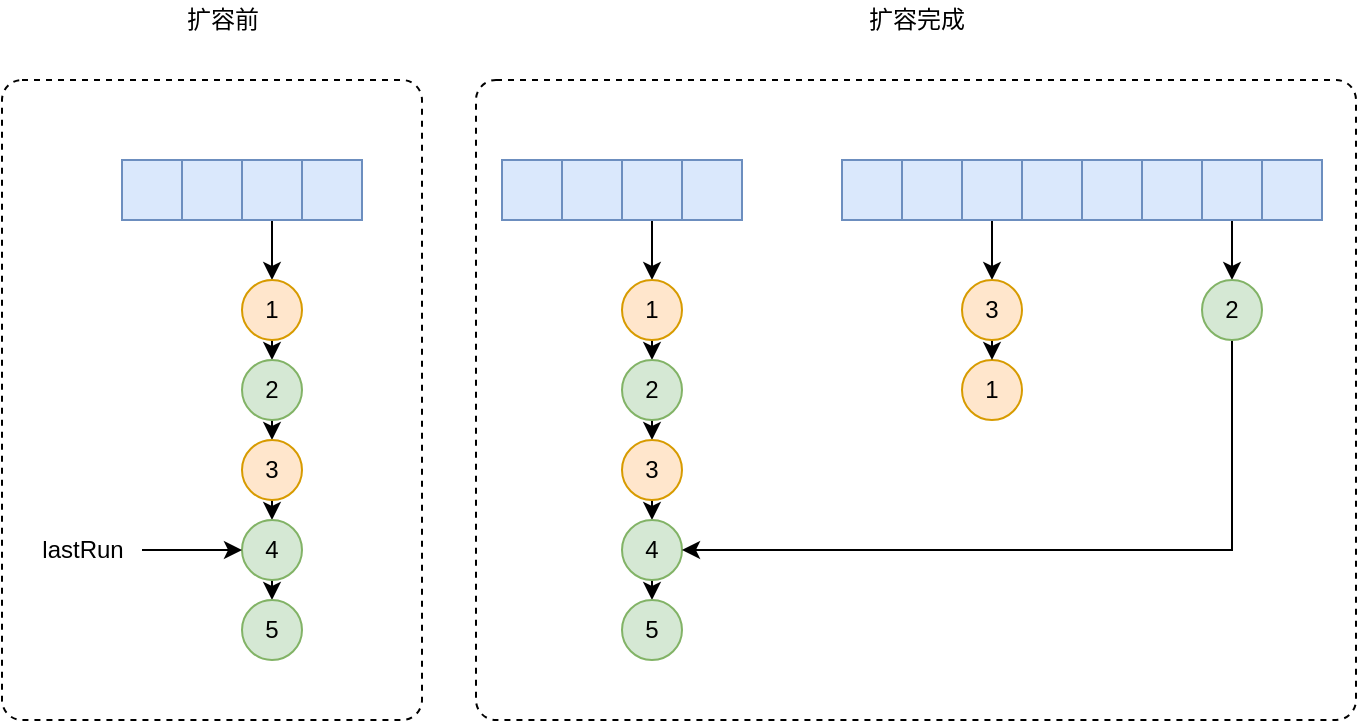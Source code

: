 <mxfile version="15.4.0" type="device"><diagram id="E5N7ucG5cdd_09DD3wXc" name="第 1 页"><mxGraphModel dx="946" dy="608" grid="1" gridSize="10" guides="1" tooltips="1" connect="1" arrows="1" fold="1" page="1" pageScale="1" pageWidth="827" pageHeight="1169" math="0" shadow="0"><root><mxCell id="0"/><mxCell id="1" parent="0"/><mxCell id="SA-UTYRcJP5fj2c0opiX-50" value="" style="html=1;align=center;verticalAlign=top;rounded=1;absoluteArcSize=1;arcSize=20;dashed=1;" vertex="1" parent="1"><mxGeometry x="317" y="80" width="440" height="320" as="geometry"/></mxCell><mxCell id="SA-UTYRcJP5fj2c0opiX-49" value="" style="html=1;align=center;verticalAlign=top;rounded=1;absoluteArcSize=1;arcSize=20;dashed=1;" vertex="1" parent="1"><mxGeometry x="80" y="80" width="210" height="320" as="geometry"/></mxCell><mxCell id="SA-UTYRcJP5fj2c0opiX-1" value="" style="rounded=0;whiteSpace=wrap;html=1;fillColor=#dae8fc;strokeColor=#6c8ebf;" vertex="1" parent="1"><mxGeometry x="140" y="120" width="30" height="30" as="geometry"/></mxCell><mxCell id="SA-UTYRcJP5fj2c0opiX-3" value="" style="rounded=0;whiteSpace=wrap;html=1;fillColor=#dae8fc;strokeColor=#6c8ebf;" vertex="1" parent="1"><mxGeometry x="170" y="120" width="30" height="30" as="geometry"/></mxCell><mxCell id="SA-UTYRcJP5fj2c0opiX-19" style="edgeStyle=orthogonalEdgeStyle;rounded=0;orthogonalLoop=1;jettySize=auto;html=1;exitX=0.5;exitY=1;exitDx=0;exitDy=0;" edge="1" parent="1" source="SA-UTYRcJP5fj2c0opiX-4" target="SA-UTYRcJP5fj2c0opiX-14"><mxGeometry relative="1" as="geometry"/></mxCell><mxCell id="SA-UTYRcJP5fj2c0opiX-4" value="" style="rounded=0;whiteSpace=wrap;html=1;fillColor=#dae8fc;strokeColor=#6c8ebf;" vertex="1" parent="1"><mxGeometry x="200" y="120" width="30" height="30" as="geometry"/></mxCell><mxCell id="SA-UTYRcJP5fj2c0opiX-5" value="" style="rounded=0;whiteSpace=wrap;html=1;fillColor=#dae8fc;strokeColor=#6c8ebf;" vertex="1" parent="1"><mxGeometry x="230" y="120" width="30" height="30" as="geometry"/></mxCell><mxCell id="SA-UTYRcJP5fj2c0opiX-6" value="" style="rounded=0;whiteSpace=wrap;html=1;fillColor=#dae8fc;strokeColor=#6c8ebf;" vertex="1" parent="1"><mxGeometry x="500" y="120" width="30" height="30" as="geometry"/></mxCell><mxCell id="SA-UTYRcJP5fj2c0opiX-7" value="" style="rounded=0;whiteSpace=wrap;html=1;fillColor=#dae8fc;strokeColor=#6c8ebf;" vertex="1" parent="1"><mxGeometry x="530" y="120" width="30" height="30" as="geometry"/></mxCell><mxCell id="SA-UTYRcJP5fj2c0opiX-41" style="edgeStyle=orthogonalEdgeStyle;rounded=0;orthogonalLoop=1;jettySize=auto;html=1;exitX=0.25;exitY=1;exitDx=0;exitDy=0;entryX=0.5;entryY=0;entryDx=0;entryDy=0;" edge="1" parent="1" source="SA-UTYRcJP5fj2c0opiX-8" target="SA-UTYRcJP5fj2c0opiX-39"><mxGeometry relative="1" as="geometry"/></mxCell><mxCell id="SA-UTYRcJP5fj2c0opiX-8" value="" style="rounded=0;whiteSpace=wrap;html=1;fillColor=#dae8fc;strokeColor=#6c8ebf;" vertex="1" parent="1"><mxGeometry x="560" y="120" width="30" height="30" as="geometry"/></mxCell><mxCell id="SA-UTYRcJP5fj2c0opiX-9" value="" style="rounded=0;whiteSpace=wrap;html=1;fillColor=#dae8fc;strokeColor=#6c8ebf;" vertex="1" parent="1"><mxGeometry x="590" y="120" width="30" height="30" as="geometry"/></mxCell><mxCell id="SA-UTYRcJP5fj2c0opiX-10" value="" style="rounded=0;whiteSpace=wrap;html=1;fillColor=#dae8fc;strokeColor=#6c8ebf;" vertex="1" parent="1"><mxGeometry x="620" y="120" width="30" height="30" as="geometry"/></mxCell><mxCell id="SA-UTYRcJP5fj2c0opiX-11" value="" style="rounded=0;whiteSpace=wrap;html=1;fillColor=#dae8fc;strokeColor=#6c8ebf;" vertex="1" parent="1"><mxGeometry x="650" y="120" width="30" height="30" as="geometry"/></mxCell><mxCell id="SA-UTYRcJP5fj2c0opiX-47" style="edgeStyle=orthogonalEdgeStyle;rounded=0;orthogonalLoop=1;jettySize=auto;html=1;exitX=0.25;exitY=1;exitDx=0;exitDy=0;entryX=0.5;entryY=0;entryDx=0;entryDy=0;" edge="1" parent="1" source="SA-UTYRcJP5fj2c0opiX-12" target="SA-UTYRcJP5fj2c0opiX-40"><mxGeometry relative="1" as="geometry"/></mxCell><mxCell id="SA-UTYRcJP5fj2c0opiX-12" value="" style="rounded=0;whiteSpace=wrap;html=1;fillColor=#dae8fc;strokeColor=#6c8ebf;" vertex="1" parent="1"><mxGeometry x="680" y="120" width="30" height="30" as="geometry"/></mxCell><mxCell id="SA-UTYRcJP5fj2c0opiX-13" value="" style="rounded=0;whiteSpace=wrap;html=1;fillColor=#dae8fc;strokeColor=#6c8ebf;" vertex="1" parent="1"><mxGeometry x="710" y="120" width="30" height="30" as="geometry"/></mxCell><mxCell id="SA-UTYRcJP5fj2c0opiX-20" style="edgeStyle=orthogonalEdgeStyle;rounded=0;orthogonalLoop=1;jettySize=auto;html=1;exitX=0.5;exitY=1;exitDx=0;exitDy=0;entryX=0.5;entryY=0;entryDx=0;entryDy=0;" edge="1" parent="1" source="SA-UTYRcJP5fj2c0opiX-14" target="SA-UTYRcJP5fj2c0opiX-15"><mxGeometry relative="1" as="geometry"/></mxCell><mxCell id="SA-UTYRcJP5fj2c0opiX-14" value="1" style="ellipse;whiteSpace=wrap;html=1;aspect=fixed;fillColor=#ffe6cc;strokeColor=#d79b00;" vertex="1" parent="1"><mxGeometry x="200" y="180" width="30" height="30" as="geometry"/></mxCell><mxCell id="SA-UTYRcJP5fj2c0opiX-21" style="edgeStyle=orthogonalEdgeStyle;rounded=0;orthogonalLoop=1;jettySize=auto;html=1;exitX=0.5;exitY=1;exitDx=0;exitDy=0;entryX=0.5;entryY=0;entryDx=0;entryDy=0;" edge="1" parent="1" source="SA-UTYRcJP5fj2c0opiX-15" target="SA-UTYRcJP5fj2c0opiX-16"><mxGeometry relative="1" as="geometry"/></mxCell><mxCell id="SA-UTYRcJP5fj2c0opiX-15" value="2" style="ellipse;whiteSpace=wrap;html=1;aspect=fixed;fillColor=#d5e8d4;strokeColor=#82b366;" vertex="1" parent="1"><mxGeometry x="200" y="220" width="30" height="30" as="geometry"/></mxCell><mxCell id="SA-UTYRcJP5fj2c0opiX-22" style="edgeStyle=orthogonalEdgeStyle;rounded=0;orthogonalLoop=1;jettySize=auto;html=1;exitX=0.5;exitY=1;exitDx=0;exitDy=0;entryX=0.5;entryY=0;entryDx=0;entryDy=0;" edge="1" parent="1" source="SA-UTYRcJP5fj2c0opiX-16" target="SA-UTYRcJP5fj2c0opiX-17"><mxGeometry relative="1" as="geometry"/></mxCell><mxCell id="SA-UTYRcJP5fj2c0opiX-16" value="3" style="ellipse;whiteSpace=wrap;html=1;aspect=fixed;fillColor=#ffe6cc;strokeColor=#d79b00;" vertex="1" parent="1"><mxGeometry x="200" y="260" width="30" height="30" as="geometry"/></mxCell><mxCell id="SA-UTYRcJP5fj2c0opiX-23" style="edgeStyle=orthogonalEdgeStyle;rounded=0;orthogonalLoop=1;jettySize=auto;html=1;exitX=0.5;exitY=1;exitDx=0;exitDy=0;entryX=0.5;entryY=0;entryDx=0;entryDy=0;" edge="1" parent="1" source="SA-UTYRcJP5fj2c0opiX-17" target="SA-UTYRcJP5fj2c0opiX-18"><mxGeometry relative="1" as="geometry"/></mxCell><mxCell id="SA-UTYRcJP5fj2c0opiX-17" value="4" style="ellipse;whiteSpace=wrap;html=1;aspect=fixed;fillColor=#d5e8d4;strokeColor=#82b366;" vertex="1" parent="1"><mxGeometry x="200" y="300" width="30" height="30" as="geometry"/></mxCell><mxCell id="SA-UTYRcJP5fj2c0opiX-18" value="5" style="ellipse;whiteSpace=wrap;html=1;aspect=fixed;fillColor=#d5e8d4;strokeColor=#82b366;" vertex="1" parent="1"><mxGeometry x="200" y="340" width="30" height="30" as="geometry"/></mxCell><mxCell id="SA-UTYRcJP5fj2c0opiX-24" value="" style="rounded=0;whiteSpace=wrap;html=1;fillColor=#dae8fc;strokeColor=#6c8ebf;" vertex="1" parent="1"><mxGeometry x="330" y="120" width="30" height="30" as="geometry"/></mxCell><mxCell id="SA-UTYRcJP5fj2c0opiX-25" value="" style="rounded=0;whiteSpace=wrap;html=1;fillColor=#dae8fc;strokeColor=#6c8ebf;" vertex="1" parent="1"><mxGeometry x="360" y="120" width="30" height="30" as="geometry"/></mxCell><mxCell id="SA-UTYRcJP5fj2c0opiX-26" style="edgeStyle=orthogonalEdgeStyle;rounded=0;orthogonalLoop=1;jettySize=auto;html=1;exitX=0.5;exitY=1;exitDx=0;exitDy=0;" edge="1" parent="1" source="SA-UTYRcJP5fj2c0opiX-27" target="SA-UTYRcJP5fj2c0opiX-30"><mxGeometry relative="1" as="geometry"/></mxCell><mxCell id="SA-UTYRcJP5fj2c0opiX-27" value="" style="rounded=0;whiteSpace=wrap;html=1;fillColor=#dae8fc;strokeColor=#6c8ebf;" vertex="1" parent="1"><mxGeometry x="390" y="120" width="30" height="30" as="geometry"/></mxCell><mxCell id="SA-UTYRcJP5fj2c0opiX-28" value="" style="rounded=0;whiteSpace=wrap;html=1;fillColor=#dae8fc;strokeColor=#6c8ebf;" vertex="1" parent="1"><mxGeometry x="420" y="120" width="30" height="30" as="geometry"/></mxCell><mxCell id="SA-UTYRcJP5fj2c0opiX-29" style="edgeStyle=orthogonalEdgeStyle;rounded=0;orthogonalLoop=1;jettySize=auto;html=1;exitX=0.5;exitY=1;exitDx=0;exitDy=0;entryX=0.5;entryY=0;entryDx=0;entryDy=0;" edge="1" parent="1" source="SA-UTYRcJP5fj2c0opiX-30" target="SA-UTYRcJP5fj2c0opiX-32"><mxGeometry relative="1" as="geometry"/></mxCell><mxCell id="SA-UTYRcJP5fj2c0opiX-30" value="1" style="ellipse;whiteSpace=wrap;html=1;aspect=fixed;fillColor=#ffe6cc;strokeColor=#d79b00;" vertex="1" parent="1"><mxGeometry x="390" y="180" width="30" height="30" as="geometry"/></mxCell><mxCell id="SA-UTYRcJP5fj2c0opiX-31" style="edgeStyle=orthogonalEdgeStyle;rounded=0;orthogonalLoop=1;jettySize=auto;html=1;exitX=0.5;exitY=1;exitDx=0;exitDy=0;entryX=0.5;entryY=0;entryDx=0;entryDy=0;" edge="1" parent="1" source="SA-UTYRcJP5fj2c0opiX-32" target="SA-UTYRcJP5fj2c0opiX-34"><mxGeometry relative="1" as="geometry"/></mxCell><mxCell id="SA-UTYRcJP5fj2c0opiX-32" value="2" style="ellipse;whiteSpace=wrap;html=1;aspect=fixed;fillColor=#d5e8d4;strokeColor=#82b366;" vertex="1" parent="1"><mxGeometry x="390" y="220" width="30" height="30" as="geometry"/></mxCell><mxCell id="SA-UTYRcJP5fj2c0opiX-33" style="edgeStyle=orthogonalEdgeStyle;rounded=0;orthogonalLoop=1;jettySize=auto;html=1;exitX=0.5;exitY=1;exitDx=0;exitDy=0;entryX=0.5;entryY=0;entryDx=0;entryDy=0;" edge="1" parent="1" source="SA-UTYRcJP5fj2c0opiX-34" target="SA-UTYRcJP5fj2c0opiX-36"><mxGeometry relative="1" as="geometry"/></mxCell><mxCell id="SA-UTYRcJP5fj2c0opiX-34" value="3" style="ellipse;whiteSpace=wrap;html=1;aspect=fixed;fillColor=#ffe6cc;strokeColor=#d79b00;" vertex="1" parent="1"><mxGeometry x="390" y="260" width="30" height="30" as="geometry"/></mxCell><mxCell id="SA-UTYRcJP5fj2c0opiX-35" style="edgeStyle=orthogonalEdgeStyle;rounded=0;orthogonalLoop=1;jettySize=auto;html=1;exitX=0.5;exitY=1;exitDx=0;exitDy=0;entryX=0.5;entryY=0;entryDx=0;entryDy=0;" edge="1" parent="1" source="SA-UTYRcJP5fj2c0opiX-36" target="SA-UTYRcJP5fj2c0opiX-37"><mxGeometry relative="1" as="geometry"/></mxCell><mxCell id="SA-UTYRcJP5fj2c0opiX-36" value="4" style="ellipse;whiteSpace=wrap;html=1;aspect=fixed;fillColor=#d5e8d4;strokeColor=#82b366;" vertex="1" parent="1"><mxGeometry x="390" y="300" width="30" height="30" as="geometry"/></mxCell><mxCell id="SA-UTYRcJP5fj2c0opiX-37" value="5" style="ellipse;whiteSpace=wrap;html=1;aspect=fixed;fillColor=#d5e8d4;strokeColor=#82b366;" vertex="1" parent="1"><mxGeometry x="390" y="340" width="30" height="30" as="geometry"/></mxCell><mxCell id="SA-UTYRcJP5fj2c0opiX-38" value="1" style="ellipse;whiteSpace=wrap;html=1;aspect=fixed;fillColor=#ffe6cc;strokeColor=#d79b00;" vertex="1" parent="1"><mxGeometry x="560" y="220" width="30" height="30" as="geometry"/></mxCell><mxCell id="SA-UTYRcJP5fj2c0opiX-46" style="edgeStyle=orthogonalEdgeStyle;rounded=0;orthogonalLoop=1;jettySize=auto;html=1;exitX=0.5;exitY=1;exitDx=0;exitDy=0;entryX=0.5;entryY=0;entryDx=0;entryDy=0;" edge="1" parent="1" source="SA-UTYRcJP5fj2c0opiX-39" target="SA-UTYRcJP5fj2c0opiX-38"><mxGeometry relative="1" as="geometry"/></mxCell><mxCell id="SA-UTYRcJP5fj2c0opiX-39" value="3" style="ellipse;whiteSpace=wrap;html=1;aspect=fixed;fillColor=#ffe6cc;strokeColor=#d79b00;" vertex="1" parent="1"><mxGeometry x="560" y="180" width="30" height="30" as="geometry"/></mxCell><mxCell id="SA-UTYRcJP5fj2c0opiX-48" style="edgeStyle=orthogonalEdgeStyle;rounded=0;orthogonalLoop=1;jettySize=auto;html=1;exitX=0.5;exitY=1;exitDx=0;exitDy=0;entryX=1;entryY=0.5;entryDx=0;entryDy=0;" edge="1" parent="1" source="SA-UTYRcJP5fj2c0opiX-40" target="SA-UTYRcJP5fj2c0opiX-36"><mxGeometry relative="1" as="geometry"/></mxCell><mxCell id="SA-UTYRcJP5fj2c0opiX-40" value="2" style="ellipse;whiteSpace=wrap;html=1;aspect=fixed;fillColor=#d5e8d4;strokeColor=#82b366;" vertex="1" parent="1"><mxGeometry x="680" y="180" width="30" height="30" as="geometry"/></mxCell><mxCell id="SA-UTYRcJP5fj2c0opiX-45" style="edgeStyle=orthogonalEdgeStyle;rounded=0;orthogonalLoop=1;jettySize=auto;html=1;entryX=0;entryY=0.5;entryDx=0;entryDy=0;" edge="1" parent="1" source="SA-UTYRcJP5fj2c0opiX-44" target="SA-UTYRcJP5fj2c0opiX-17"><mxGeometry relative="1" as="geometry"/></mxCell><mxCell id="SA-UTYRcJP5fj2c0opiX-44" value="lastRun" style="text;html=1;align=center;verticalAlign=middle;resizable=0;points=[];autosize=1;strokeColor=none;fillColor=none;" vertex="1" parent="1"><mxGeometry x="90" y="305" width="60" height="20" as="geometry"/></mxCell><mxCell id="SA-UTYRcJP5fj2c0opiX-51" value="扩容前" style="text;html=1;align=center;verticalAlign=middle;resizable=0;points=[];autosize=1;strokeColor=none;fillColor=none;" vertex="1" parent="1"><mxGeometry x="165" y="40" width="50" height="20" as="geometry"/></mxCell><mxCell id="SA-UTYRcJP5fj2c0opiX-52" value="扩容完成" style="text;html=1;align=center;verticalAlign=middle;resizable=0;points=[];autosize=1;strokeColor=none;fillColor=none;" vertex="1" parent="1"><mxGeometry x="507" y="40" width="60" height="20" as="geometry"/></mxCell></root></mxGraphModel></diagram></mxfile>